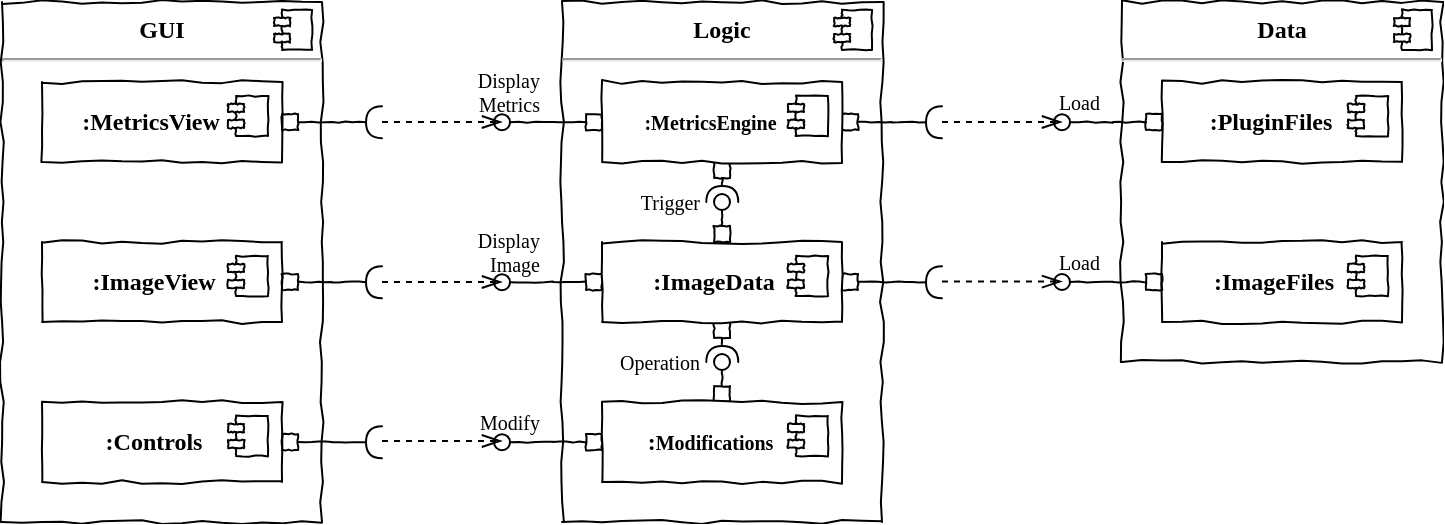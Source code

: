 <mxfile version="13.0.1" type="github"><diagram id="Sbarbl0xUuu28748DRi9" name="Page-1"><mxGraphModel dx="813" dy="454" grid="1" gridSize="10" guides="1" tooltips="1" connect="1" arrows="1" fold="1" page="1" pageScale="1" pageWidth="827" pageHeight="1169" math="0" shadow="0"><root><mxCell id="0"/><mxCell id="1" parent="0"/><mxCell id="mkRkD8uat_5aBkjdAIV9-37" value="&lt;p style=&quot;text-align: center ; margin: 6px 0px 0px&quot;&gt;&lt;b style=&quot;font-size: 12px ; line-height: 140%&quot;&gt;&lt;font style=&quot;font-size: 12px&quot;&gt;Logic&lt;/font&gt;&lt;/b&gt;&lt;/p&gt;&lt;hr&gt;&lt;p style=&quot;margin: 0px ; margin-left: 8px&quot;&gt;&lt;br&gt;&lt;/p&gt;" style="align=left;overflow=fill;html=1;dropTarget=0;comic=1;fontFamily=Lucida Console;fontSize=10;fontColor=#000000;treeFolding=0;treeMoving=0;resizeWidth=0;movableLabel=0;" vertex="1" parent="1"><mxGeometry x="320" y="40" width="160" height="260" as="geometry"/></mxCell><mxCell id="mkRkD8uat_5aBkjdAIV9-38" value="" style="shape=component;jettyWidth=8;jettyHeight=4;comic=1;" vertex="1" parent="mkRkD8uat_5aBkjdAIV9-37"><mxGeometry x="1" width="19" height="20" relative="1" as="geometry"><mxPoint x="-24" y="4" as="offset"/></mxGeometry></mxCell><mxCell id="mkRkD8uat_5aBkjdAIV9-46" value="" style="group" vertex="1" connectable="0" parent="1"><mxGeometry x="40" y="40" width="160" height="260" as="geometry"/></mxCell><mxCell id="mkRkD8uat_5aBkjdAIV9-35" value="&lt;p style=&quot;text-align: center ; margin: 6px 0px 0px&quot;&gt;&lt;b style=&quot;font-size: 12px ; line-height: 140%&quot;&gt;&lt;font style=&quot;font-size: 12px&quot;&gt;GUI&lt;/font&gt;&lt;/b&gt;&lt;/p&gt;&lt;hr&gt;&lt;p style=&quot;margin: 0px ; margin-left: 8px&quot;&gt;&lt;br&gt;&lt;/p&gt;" style="align=left;overflow=fill;html=1;dropTarget=0;comic=1;fontFamily=Lucida Console;fontSize=10;fontColor=#000000;treeFolding=0;treeMoving=0;resizeWidth=0;movableLabel=0;strokeColor=#000000;strokeWidth=1;" vertex="1" parent="mkRkD8uat_5aBkjdAIV9-46"><mxGeometry width="160" height="260" as="geometry"/></mxCell><mxCell id="mkRkD8uat_5aBkjdAIV9-41" value="&lt;b&gt;:ImageView&amp;nbsp; &amp;nbsp;&lt;/b&gt;" style="html=1;dropTarget=0;comic=1;fontFamily=Lucida Console;" vertex="1" parent="mkRkD8uat_5aBkjdAIV9-46"><mxGeometry x="20" y="120" width="120" height="40" as="geometry"/></mxCell><mxCell id="mkRkD8uat_5aBkjdAIV9-42" value="" style="shape=component;jettyWidth=8;jettyHeight=4;comic=1;fontFamily=Lucida Console;" vertex="1" parent="mkRkD8uat_5aBkjdAIV9-41"><mxGeometry x="1" width="20" height="20" relative="1" as="geometry"><mxPoint x="-27" y="7" as="offset"/></mxGeometry></mxCell><mxCell id="mkRkD8uat_5aBkjdAIV9-43" value="&lt;b&gt;:Controls&amp;nbsp; &amp;nbsp;&lt;/b&gt;" style="html=1;dropTarget=0;comic=1;fontFamily=Lucida Console;" vertex="1" parent="mkRkD8uat_5aBkjdAIV9-46"><mxGeometry x="20" y="200" width="120" height="40" as="geometry"/></mxCell><mxCell id="mkRkD8uat_5aBkjdAIV9-44" value="" style="shape=component;jettyWidth=8;jettyHeight=4;comic=1;fontFamily=Lucida Console;" vertex="1" parent="mkRkD8uat_5aBkjdAIV9-43"><mxGeometry x="1" width="20" height="20" relative="1" as="geometry"><mxPoint x="-27" y="7" as="offset"/></mxGeometry></mxCell><mxCell id="mkRkD8uat_5aBkjdAIV9-36" value="" style="shape=component;jettyWidth=8;jettyHeight=4;comic=1;" vertex="1" parent="mkRkD8uat_5aBkjdAIV9-46"><mxGeometry x="1" width="19" height="20" relative="1" as="geometry"><mxPoint x="-24" y="4" as="offset"/></mxGeometry></mxCell><mxCell id="mkRkD8uat_5aBkjdAIV9-80" value="&lt;b&gt;:MetricsView&amp;nbsp; &amp;nbsp;&amp;nbsp;&lt;/b&gt;" style="html=1;dropTarget=0;comic=1;fontFamily=Lucida Console;" vertex="1" parent="mkRkD8uat_5aBkjdAIV9-46"><mxGeometry x="20" y="40" width="120" height="40" as="geometry"/></mxCell><mxCell id="mkRkD8uat_5aBkjdAIV9-81" value="" style="shape=component;jettyWidth=8;jettyHeight=4;comic=1;fontFamily=Lucida Console;" vertex="1" parent="mkRkD8uat_5aBkjdAIV9-80"><mxGeometry x="1" width="20" height="20" relative="1" as="geometry"><mxPoint x="-27" y="7" as="offset"/></mxGeometry></mxCell><mxCell id="mkRkD8uat_5aBkjdAIV9-94" style="edgeStyle=orthogonalEdgeStyle;rounded=0;comic=1;jumpStyle=none;orthogonalLoop=1;jettySize=auto;html=1;exitX=0;exitY=0.5;exitDx=0;exitDy=0;shadow=0;labelBackgroundColor=#FFFFFF;startArrow=box;startFill=0;sourcePerimeterSpacing=-4;endArrow=oval;endFill=0;endSize=8;targetPerimeterSpacing=7;strokeColor=#000000;fontFamily=Lucida Console;fontSize=10;fontColor=#000000;" edge="1" parent="1" source="mkRkD8uat_5aBkjdAIV9-50"><mxGeometry relative="1" as="geometry"><mxPoint x="290" y="100.095" as="targetPoint"/></mxGeometry></mxCell><mxCell id="mkRkD8uat_5aBkjdAIV9-100" style="edgeStyle=orthogonalEdgeStyle;rounded=0;comic=1;jumpStyle=none;orthogonalLoop=1;jettySize=auto;html=1;exitX=1;exitY=0.5;exitDx=0;exitDy=0;shadow=0;labelBackgroundColor=#FFFFFF;startArrow=box;startFill=0;sourcePerimeterSpacing=-4;endArrow=halfCircle;endFill=0;endSize=6;targetPerimeterSpacing=7;strokeColor=#000000;fontFamily=Lucida Console;fontSize=10;fontColor=#000000;" edge="1" parent="1" source="mkRkD8uat_5aBkjdAIV9-50"><mxGeometry relative="1" as="geometry"><mxPoint x="510" y="100.095" as="targetPoint"/></mxGeometry></mxCell><mxCell id="mkRkD8uat_5aBkjdAIV9-104" style="edgeStyle=orthogonalEdgeStyle;rounded=0;comic=1;jumpStyle=none;orthogonalLoop=1;jettySize=auto;html=1;exitX=0.5;exitY=1;exitDx=0;exitDy=0;shadow=0;labelBackgroundColor=#FFFFFF;startArrow=box;startFill=0;sourcePerimeterSpacing=-4;endArrow=halfCircle;endFill=0;endSize=6;targetPerimeterSpacing=7;strokeColor=#000000;fontFamily=Lucida Console;fontSize=10;fontColor=#000000;" edge="1" parent="1" source="mkRkD8uat_5aBkjdAIV9-50"><mxGeometry relative="1" as="geometry"><mxPoint x="400.143" y="140" as="targetPoint"/></mxGeometry></mxCell><mxCell id="mkRkD8uat_5aBkjdAIV9-50" value="&lt;b&gt;&lt;font style=&quot;font-size: 10px&quot;&gt;:MetricsEngine&amp;nbsp; &amp;nbsp; &amp;nbsp;&lt;/font&gt;&lt;/b&gt;" style="html=1;dropTarget=0;comic=1;fontFamily=Lucida Console;" vertex="1" parent="1"><mxGeometry x="340" y="80" width="120" height="40" as="geometry"/></mxCell><mxCell id="mkRkD8uat_5aBkjdAIV9-51" value="" style="shape=component;jettyWidth=8;jettyHeight=4;comic=1;fontFamily=Lucida Console;" vertex="1" parent="mkRkD8uat_5aBkjdAIV9-50"><mxGeometry x="1" width="20" height="20" relative="1" as="geometry"><mxPoint x="-27" y="7" as="offset"/></mxGeometry></mxCell><mxCell id="mkRkD8uat_5aBkjdAIV9-54" value="" style="group" vertex="1" connectable="0" parent="1"><mxGeometry x="600" y="40" width="160" height="180" as="geometry"/></mxCell><mxCell id="mkRkD8uat_5aBkjdAIV9-39" value="&lt;p style=&quot;text-align: center ; margin: 6px 0px 0px&quot;&gt;&lt;b style=&quot;font-size: 12px ; line-height: 140%&quot;&gt;&lt;font style=&quot;font-size: 12px&quot;&gt;Data&lt;/font&gt;&lt;/b&gt;&lt;/p&gt;&lt;hr&gt;&lt;p style=&quot;margin: 0px ; margin-left: 8px&quot;&gt;&lt;br&gt;&lt;/p&gt;" style="align=left;overflow=fill;html=1;dropTarget=0;comic=1;fontFamily=Lucida Console;fontSize=10;fontColor=#000000;treeFolding=0;treeMoving=0;resizeWidth=0;movableLabel=0;" vertex="1" parent="mkRkD8uat_5aBkjdAIV9-54"><mxGeometry width="160" height="180" as="geometry"/></mxCell><mxCell id="mkRkD8uat_5aBkjdAIV9-40" value="" style="shape=component;jettyWidth=8;jettyHeight=4;comic=1;" vertex="1" parent="mkRkD8uat_5aBkjdAIV9-39"><mxGeometry x="1" width="19" height="20" relative="1" as="geometry"><mxPoint x="-24" y="4" as="offset"/></mxGeometry></mxCell><mxCell id="mkRkD8uat_5aBkjdAIV9-47" value="&lt;b&gt;:ImageFiles&amp;nbsp; &amp;nbsp;&lt;/b&gt;" style="html=1;dropTarget=0;comic=1;fontFamily=Lucida Console;" vertex="1" parent="mkRkD8uat_5aBkjdAIV9-54"><mxGeometry x="20" y="120" width="120" height="40" as="geometry"/></mxCell><mxCell id="mkRkD8uat_5aBkjdAIV9-48" value="" style="shape=component;jettyWidth=8;jettyHeight=4;comic=1;fontFamily=Lucida Console;" vertex="1" parent="mkRkD8uat_5aBkjdAIV9-47"><mxGeometry x="1" width="20" height="20" relative="1" as="geometry"><mxPoint x="-27" y="7" as="offset"/></mxGeometry></mxCell><mxCell id="mkRkD8uat_5aBkjdAIV9-52" value="&lt;b&gt;:PluginFiles&amp;nbsp; &amp;nbsp;&amp;nbsp;&lt;/b&gt;" style="html=1;dropTarget=0;comic=1;fontFamily=Lucida Console;" vertex="1" parent="mkRkD8uat_5aBkjdAIV9-54"><mxGeometry x="20" y="40" width="120" height="40" as="geometry"/></mxCell><mxCell id="mkRkD8uat_5aBkjdAIV9-53" value="" style="shape=component;jettyWidth=8;jettyHeight=4;comic=1;fontFamily=Lucida Console;" vertex="1" parent="mkRkD8uat_5aBkjdAIV9-52"><mxGeometry x="1" width="20" height="20" relative="1" as="geometry"><mxPoint x="-27" y="7" as="offset"/></mxGeometry></mxCell><mxCell id="mkRkD8uat_5aBkjdAIV9-84" style="edgeStyle=orthogonalEdgeStyle;rounded=0;comic=1;jumpStyle=none;orthogonalLoop=1;jettySize=auto;html=1;exitX=0.5;exitY=0;exitDx=0;exitDy=0;shadow=0;labelBackgroundColor=#FFFFFF;startArrow=box;startFill=0;sourcePerimeterSpacing=-4;endArrow=oval;endFill=0;endSize=8;targetPerimeterSpacing=7;strokeColor=#000000;fontFamily=Lucida Console;fontSize=10;fontColor=#000000;" edge="1" parent="1" source="mkRkD8uat_5aBkjdAIV9-55"><mxGeometry relative="1" as="geometry"><mxPoint x="400" y="220" as="targetPoint"/></mxGeometry></mxCell><mxCell id="mkRkD8uat_5aBkjdAIV9-96" style="edgeStyle=orthogonalEdgeStyle;rounded=0;comic=1;jumpStyle=none;orthogonalLoop=1;jettySize=auto;html=1;exitX=0;exitY=0.5;exitDx=0;exitDy=0;shadow=0;labelBackgroundColor=#FFFFFF;startArrow=box;startFill=0;sourcePerimeterSpacing=-4;endArrow=oval;endFill=0;endSize=8;targetPerimeterSpacing=7;strokeColor=#000000;fontFamily=Lucida Console;fontSize=10;fontColor=#000000;" edge="1" parent="1" source="mkRkD8uat_5aBkjdAIV9-55"><mxGeometry relative="1" as="geometry"><mxPoint x="290" y="260.095" as="targetPoint"/></mxGeometry></mxCell><mxCell id="mkRkD8uat_5aBkjdAIV9-55" value="&lt;b&gt;:&lt;/b&gt;&lt;font&gt;&lt;span style=&quot;font-size: 10px&quot;&gt;&lt;b&gt;Modifications&lt;/b&gt;&lt;/span&gt;&lt;font size=&quot;1&quot;&gt;&lt;b&gt;&amp;nbsp;&lt;/b&gt;&lt;/font&gt;&lt;/font&gt;&lt;font style=&quot;font-weight: bold ; font-size: 10px&quot;&gt; &amp;nbsp; &amp;nbsp;&lt;/font&gt;" style="html=1;dropTarget=0;comic=1;fontFamily=Lucida Console;" vertex="1" parent="1"><mxGeometry x="340" y="240" width="120" height="40" as="geometry"/></mxCell><mxCell id="mkRkD8uat_5aBkjdAIV9-56" value="" style="shape=component;jettyWidth=8;jettyHeight=4;comic=1;fontFamily=Lucida Console;" vertex="1" parent="mkRkD8uat_5aBkjdAIV9-55"><mxGeometry x="1" width="20" height="20" relative="1" as="geometry"><mxPoint x="-27" y="7" as="offset"/></mxGeometry></mxCell><mxCell id="mkRkD8uat_5aBkjdAIV9-88" style="edgeStyle=orthogonalEdgeStyle;rounded=0;comic=1;jumpStyle=none;orthogonalLoop=1;jettySize=auto;html=1;exitX=1;exitY=0.5;exitDx=0;exitDy=0;shadow=0;labelBackgroundColor=#FFFFFF;startArrow=box;startFill=0;sourcePerimeterSpacing=-4;endArrow=halfCircle;endFill=0;endSize=6;targetPerimeterSpacing=7;strokeColor=#000000;fontFamily=Lucida Console;fontSize=10;fontColor=#000000;" edge="1" parent="1" source="mkRkD8uat_5aBkjdAIV9-61"><mxGeometry relative="1" as="geometry"><mxPoint x="510" y="180.095" as="targetPoint"/></mxGeometry></mxCell><mxCell id="mkRkD8uat_5aBkjdAIV9-95" style="edgeStyle=orthogonalEdgeStyle;rounded=0;comic=1;jumpStyle=none;orthogonalLoop=1;jettySize=auto;html=1;exitX=0;exitY=0.5;exitDx=0;exitDy=0;shadow=0;labelBackgroundColor=#FFFFFF;startArrow=box;startFill=0;sourcePerimeterSpacing=-4;endArrow=oval;endFill=0;endSize=8;targetPerimeterSpacing=7;strokeColor=#000000;fontFamily=Lucida Console;fontSize=10;fontColor=#000000;" edge="1" parent="1" source="mkRkD8uat_5aBkjdAIV9-61"><mxGeometry relative="1" as="geometry"><mxPoint x="290" y="180.095" as="targetPoint"/></mxGeometry></mxCell><mxCell id="mkRkD8uat_5aBkjdAIV9-102" style="edgeStyle=orthogonalEdgeStyle;rounded=0;comic=1;jumpStyle=none;orthogonalLoop=1;jettySize=auto;html=1;exitX=0.5;exitY=1;exitDx=0;exitDy=0;shadow=0;labelBackgroundColor=#FFFFFF;startArrow=box;startFill=0;sourcePerimeterSpacing=-4;endArrow=halfCircle;endFill=0;endSize=6;targetPerimeterSpacing=7;strokeColor=#000000;fontFamily=Lucida Console;fontSize=10;fontColor=#000000;" edge="1" parent="1" source="mkRkD8uat_5aBkjdAIV9-61"><mxGeometry relative="1" as="geometry"><mxPoint x="400.143" y="220" as="targetPoint"/></mxGeometry></mxCell><mxCell id="mkRkD8uat_5aBkjdAIV9-103" style="edgeStyle=orthogonalEdgeStyle;rounded=0;comic=1;jumpStyle=none;orthogonalLoop=1;jettySize=auto;html=1;exitX=0.5;exitY=0;exitDx=0;exitDy=0;shadow=0;labelBackgroundColor=#FFFFFF;startArrow=box;startFill=0;sourcePerimeterSpacing=-4;endArrow=oval;endFill=0;endSize=8;targetPerimeterSpacing=7;strokeColor=#000000;fontFamily=Lucida Console;fontSize=10;fontColor=#000000;" edge="1" parent="1" source="mkRkD8uat_5aBkjdAIV9-61"><mxGeometry relative="1" as="geometry"><mxPoint x="400" y="140" as="targetPoint"/></mxGeometry></mxCell><mxCell id="mkRkD8uat_5aBkjdAIV9-61" value="&lt;b&gt;:ImageData&amp;nbsp; &amp;nbsp;&lt;/b&gt;" style="html=1;dropTarget=0;comic=1;fontFamily=Lucida Console;" vertex="1" parent="1"><mxGeometry x="340" y="160" width="120" height="40" as="geometry"/></mxCell><mxCell id="mkRkD8uat_5aBkjdAIV9-62" value="" style="shape=component;jettyWidth=8;jettyHeight=4;comic=1;fontFamily=Lucida Console;" vertex="1" parent="mkRkD8uat_5aBkjdAIV9-61"><mxGeometry x="1" width="20" height="20" relative="1" as="geometry"><mxPoint x="-27" y="7" as="offset"/></mxGeometry></mxCell><mxCell id="mkRkD8uat_5aBkjdAIV9-66" value="Display&lt;br&gt;Image" style="text;html=1;align=right;verticalAlign=bottom;resizable=0;points=[];autosize=1;fontSize=10;fontFamily=Lucida Console;fontColor=#000000;" vertex="1" parent="1"><mxGeometry x="250" y="150" width="60" height="30" as="geometry"/></mxCell><mxCell id="mkRkD8uat_5aBkjdAIV9-69" value="" style="endArrow=openThin;html=1;shadow=0;dashed=1;labelBackgroundColor=#FFFFFF;strokeColor=#000000;fontFamily=Lucida Console;fontSize=10;fontColor=#000000;endFill=0;endSize=8;" edge="1" parent="1"><mxGeometry width="50" height="50" relative="1" as="geometry"><mxPoint x="510" y="179.8" as="sourcePoint"/><mxPoint x="570" y="179.8" as="targetPoint"/></mxGeometry></mxCell><mxCell id="mkRkD8uat_5aBkjdAIV9-70" value="Load" style="text;html=1;align=right;verticalAlign=middle;resizable=0;points=[];autosize=1;fontSize=10;fontFamily=Lucida Console;fontColor=#000000;" vertex="1" parent="1"><mxGeometry x="550" y="160" width="40" height="20" as="geometry"/></mxCell><mxCell id="mkRkD8uat_5aBkjdAIV9-76" value="Load" style="text;html=1;align=right;verticalAlign=middle;resizable=0;points=[];autosize=1;fontSize=10;fontFamily=Lucida Console;fontColor=#000000;" vertex="1" parent="1"><mxGeometry x="550" y="80" width="40" height="20" as="geometry"/></mxCell><mxCell id="mkRkD8uat_5aBkjdAIV9-79" value="Modify" style="text;html=1;align=right;verticalAlign=middle;resizable=0;points=[];autosize=1;fontSize=10;fontFamily=Lucida Console;fontColor=#000000;" vertex="1" parent="1"><mxGeometry x="260" y="240" width="50" height="20" as="geometry"/></mxCell><mxCell id="mkRkD8uat_5aBkjdAIV9-83" value="Display&lt;br&gt;Metrics" style="text;html=1;align=right;verticalAlign=middle;resizable=0;points=[];autosize=1;fontSize=10;fontFamily=Lucida Console;fontColor=#000000;" vertex="1" parent="1"><mxGeometry x="250" y="70" width="60" height="30" as="geometry"/></mxCell><mxCell id="mkRkD8uat_5aBkjdAIV9-85" value="Operation" style="text;html=1;align=right;verticalAlign=middle;resizable=0;points=[];autosize=1;fontSize=10;fontFamily=Lucida Console;fontColor=#000000;" vertex="1" parent="1"><mxGeometry x="320" y="210" width="70" height="20" as="geometry"/></mxCell><mxCell id="mkRkD8uat_5aBkjdAIV9-87" value="Trigger" style="text;html=1;align=right;verticalAlign=middle;resizable=0;points=[];autosize=1;fontSize=10;fontFamily=Lucida Console;fontColor=#000000;" vertex="1" parent="1"><mxGeometry x="330" y="130" width="60" height="20" as="geometry"/></mxCell><mxCell id="mkRkD8uat_5aBkjdAIV9-89" style="edgeStyle=orthogonalEdgeStyle;rounded=0;comic=1;jumpStyle=none;orthogonalLoop=1;jettySize=auto;html=1;exitX=1;exitY=0.5;exitDx=0;exitDy=0;shadow=0;labelBackgroundColor=#FFFFFF;startArrow=box;startFill=0;sourcePerimeterSpacing=-4;endArrow=halfCircle;endFill=0;endSize=6;targetPerimeterSpacing=7;strokeColor=#000000;fontFamily=Lucida Console;fontSize=10;fontColor=#000000;" edge="1" parent="1" source="mkRkD8uat_5aBkjdAIV9-43"><mxGeometry relative="1" as="geometry"><mxPoint x="230" y="260.095" as="targetPoint"/></mxGeometry></mxCell><mxCell id="mkRkD8uat_5aBkjdAIV9-90" style="edgeStyle=orthogonalEdgeStyle;rounded=0;comic=1;jumpStyle=none;orthogonalLoop=1;jettySize=auto;html=1;exitX=1;exitY=0.5;exitDx=0;exitDy=0;shadow=0;labelBackgroundColor=#FFFFFF;startArrow=box;startFill=0;sourcePerimeterSpacing=-4;endArrow=halfCircle;endFill=0;endSize=6;targetPerimeterSpacing=7;strokeColor=#000000;fontFamily=Lucida Console;fontSize=10;fontColor=#000000;" edge="1" parent="1" source="mkRkD8uat_5aBkjdAIV9-41"><mxGeometry relative="1" as="geometry"><mxPoint x="230" y="180.095" as="targetPoint"/></mxGeometry></mxCell><mxCell id="mkRkD8uat_5aBkjdAIV9-91" style="edgeStyle=orthogonalEdgeStyle;rounded=0;comic=1;jumpStyle=none;orthogonalLoop=1;jettySize=auto;html=1;exitX=1;exitY=0.5;exitDx=0;exitDy=0;shadow=0;labelBackgroundColor=#FFFFFF;startArrow=box;startFill=0;sourcePerimeterSpacing=-4;endArrow=halfCircle;endFill=0;endSize=6;targetPerimeterSpacing=7;strokeColor=#000000;fontFamily=Lucida Console;fontSize=10;fontColor=#000000;" edge="1" parent="1" source="mkRkD8uat_5aBkjdAIV9-80"><mxGeometry relative="1" as="geometry"><mxPoint x="230" y="100.095" as="targetPoint"/></mxGeometry></mxCell><mxCell id="mkRkD8uat_5aBkjdAIV9-92" style="edgeStyle=orthogonalEdgeStyle;rounded=0;comic=1;jumpStyle=none;orthogonalLoop=1;jettySize=auto;html=1;exitX=0;exitY=0.5;exitDx=0;exitDy=0;shadow=0;labelBackgroundColor=#FFFFFF;startArrow=box;startFill=0;sourcePerimeterSpacing=-4;endArrow=oval;endFill=0;endSize=8;targetPerimeterSpacing=7;strokeColor=#000000;fontFamily=Lucida Console;fontSize=10;fontColor=#000000;" edge="1" parent="1" source="mkRkD8uat_5aBkjdAIV9-47"><mxGeometry relative="1" as="geometry"><mxPoint x="570" y="180" as="targetPoint"/></mxGeometry></mxCell><mxCell id="mkRkD8uat_5aBkjdAIV9-93" style="edgeStyle=orthogonalEdgeStyle;rounded=0;comic=1;jumpStyle=none;orthogonalLoop=1;jettySize=auto;html=1;exitX=0;exitY=0.5;exitDx=0;exitDy=0;shadow=0;labelBackgroundColor=#FFFFFF;startArrow=box;startFill=0;sourcePerimeterSpacing=-4;endArrow=oval;endFill=0;endSize=8;targetPerimeterSpacing=7;strokeColor=#000000;fontFamily=Lucida Console;fontSize=10;fontColor=#000000;" edge="1" parent="1" source="mkRkD8uat_5aBkjdAIV9-52"><mxGeometry relative="1" as="geometry"><mxPoint x="570" y="100.095" as="targetPoint"/></mxGeometry></mxCell><mxCell id="mkRkD8uat_5aBkjdAIV9-97" value="" style="endArrow=openThin;html=1;shadow=0;dashed=1;labelBackgroundColor=#FFFFFF;strokeColor=#000000;fontFamily=Lucida Console;fontSize=10;fontColor=#000000;endFill=0;endSize=8;" edge="1" parent="1"><mxGeometry width="50" height="50" relative="1" as="geometry"><mxPoint x="230" y="100.0" as="sourcePoint"/><mxPoint x="290" y="100.0" as="targetPoint"/></mxGeometry></mxCell><mxCell id="mkRkD8uat_5aBkjdAIV9-98" value="" style="endArrow=openThin;html=1;shadow=0;dashed=1;labelBackgroundColor=#FFFFFF;strokeColor=#000000;fontFamily=Lucida Console;fontSize=10;fontColor=#000000;endFill=0;endSize=8;" edge="1" parent="1"><mxGeometry width="50" height="50" relative="1" as="geometry"><mxPoint x="230" y="180.0" as="sourcePoint"/><mxPoint x="290" y="180.0" as="targetPoint"/></mxGeometry></mxCell><mxCell id="mkRkD8uat_5aBkjdAIV9-99" value="" style="endArrow=openThin;html=1;shadow=0;dashed=1;labelBackgroundColor=#FFFFFF;strokeColor=#000000;fontFamily=Lucida Console;fontSize=10;fontColor=#000000;endFill=0;endSize=8;" edge="1" parent="1"><mxGeometry width="50" height="50" relative="1" as="geometry"><mxPoint x="230" y="259.52" as="sourcePoint"/><mxPoint x="290" y="259.52" as="targetPoint"/></mxGeometry></mxCell><mxCell id="mkRkD8uat_5aBkjdAIV9-101" value="" style="endArrow=openThin;html=1;shadow=0;dashed=1;labelBackgroundColor=#FFFFFF;strokeColor=#000000;fontFamily=Lucida Console;fontSize=10;fontColor=#000000;endFill=0;endSize=8;" edge="1" parent="1"><mxGeometry width="50" height="50" relative="1" as="geometry"><mxPoint x="510" y="100.0" as="sourcePoint"/><mxPoint x="570" y="100.0" as="targetPoint"/></mxGeometry></mxCell></root></mxGraphModel></diagram></mxfile>